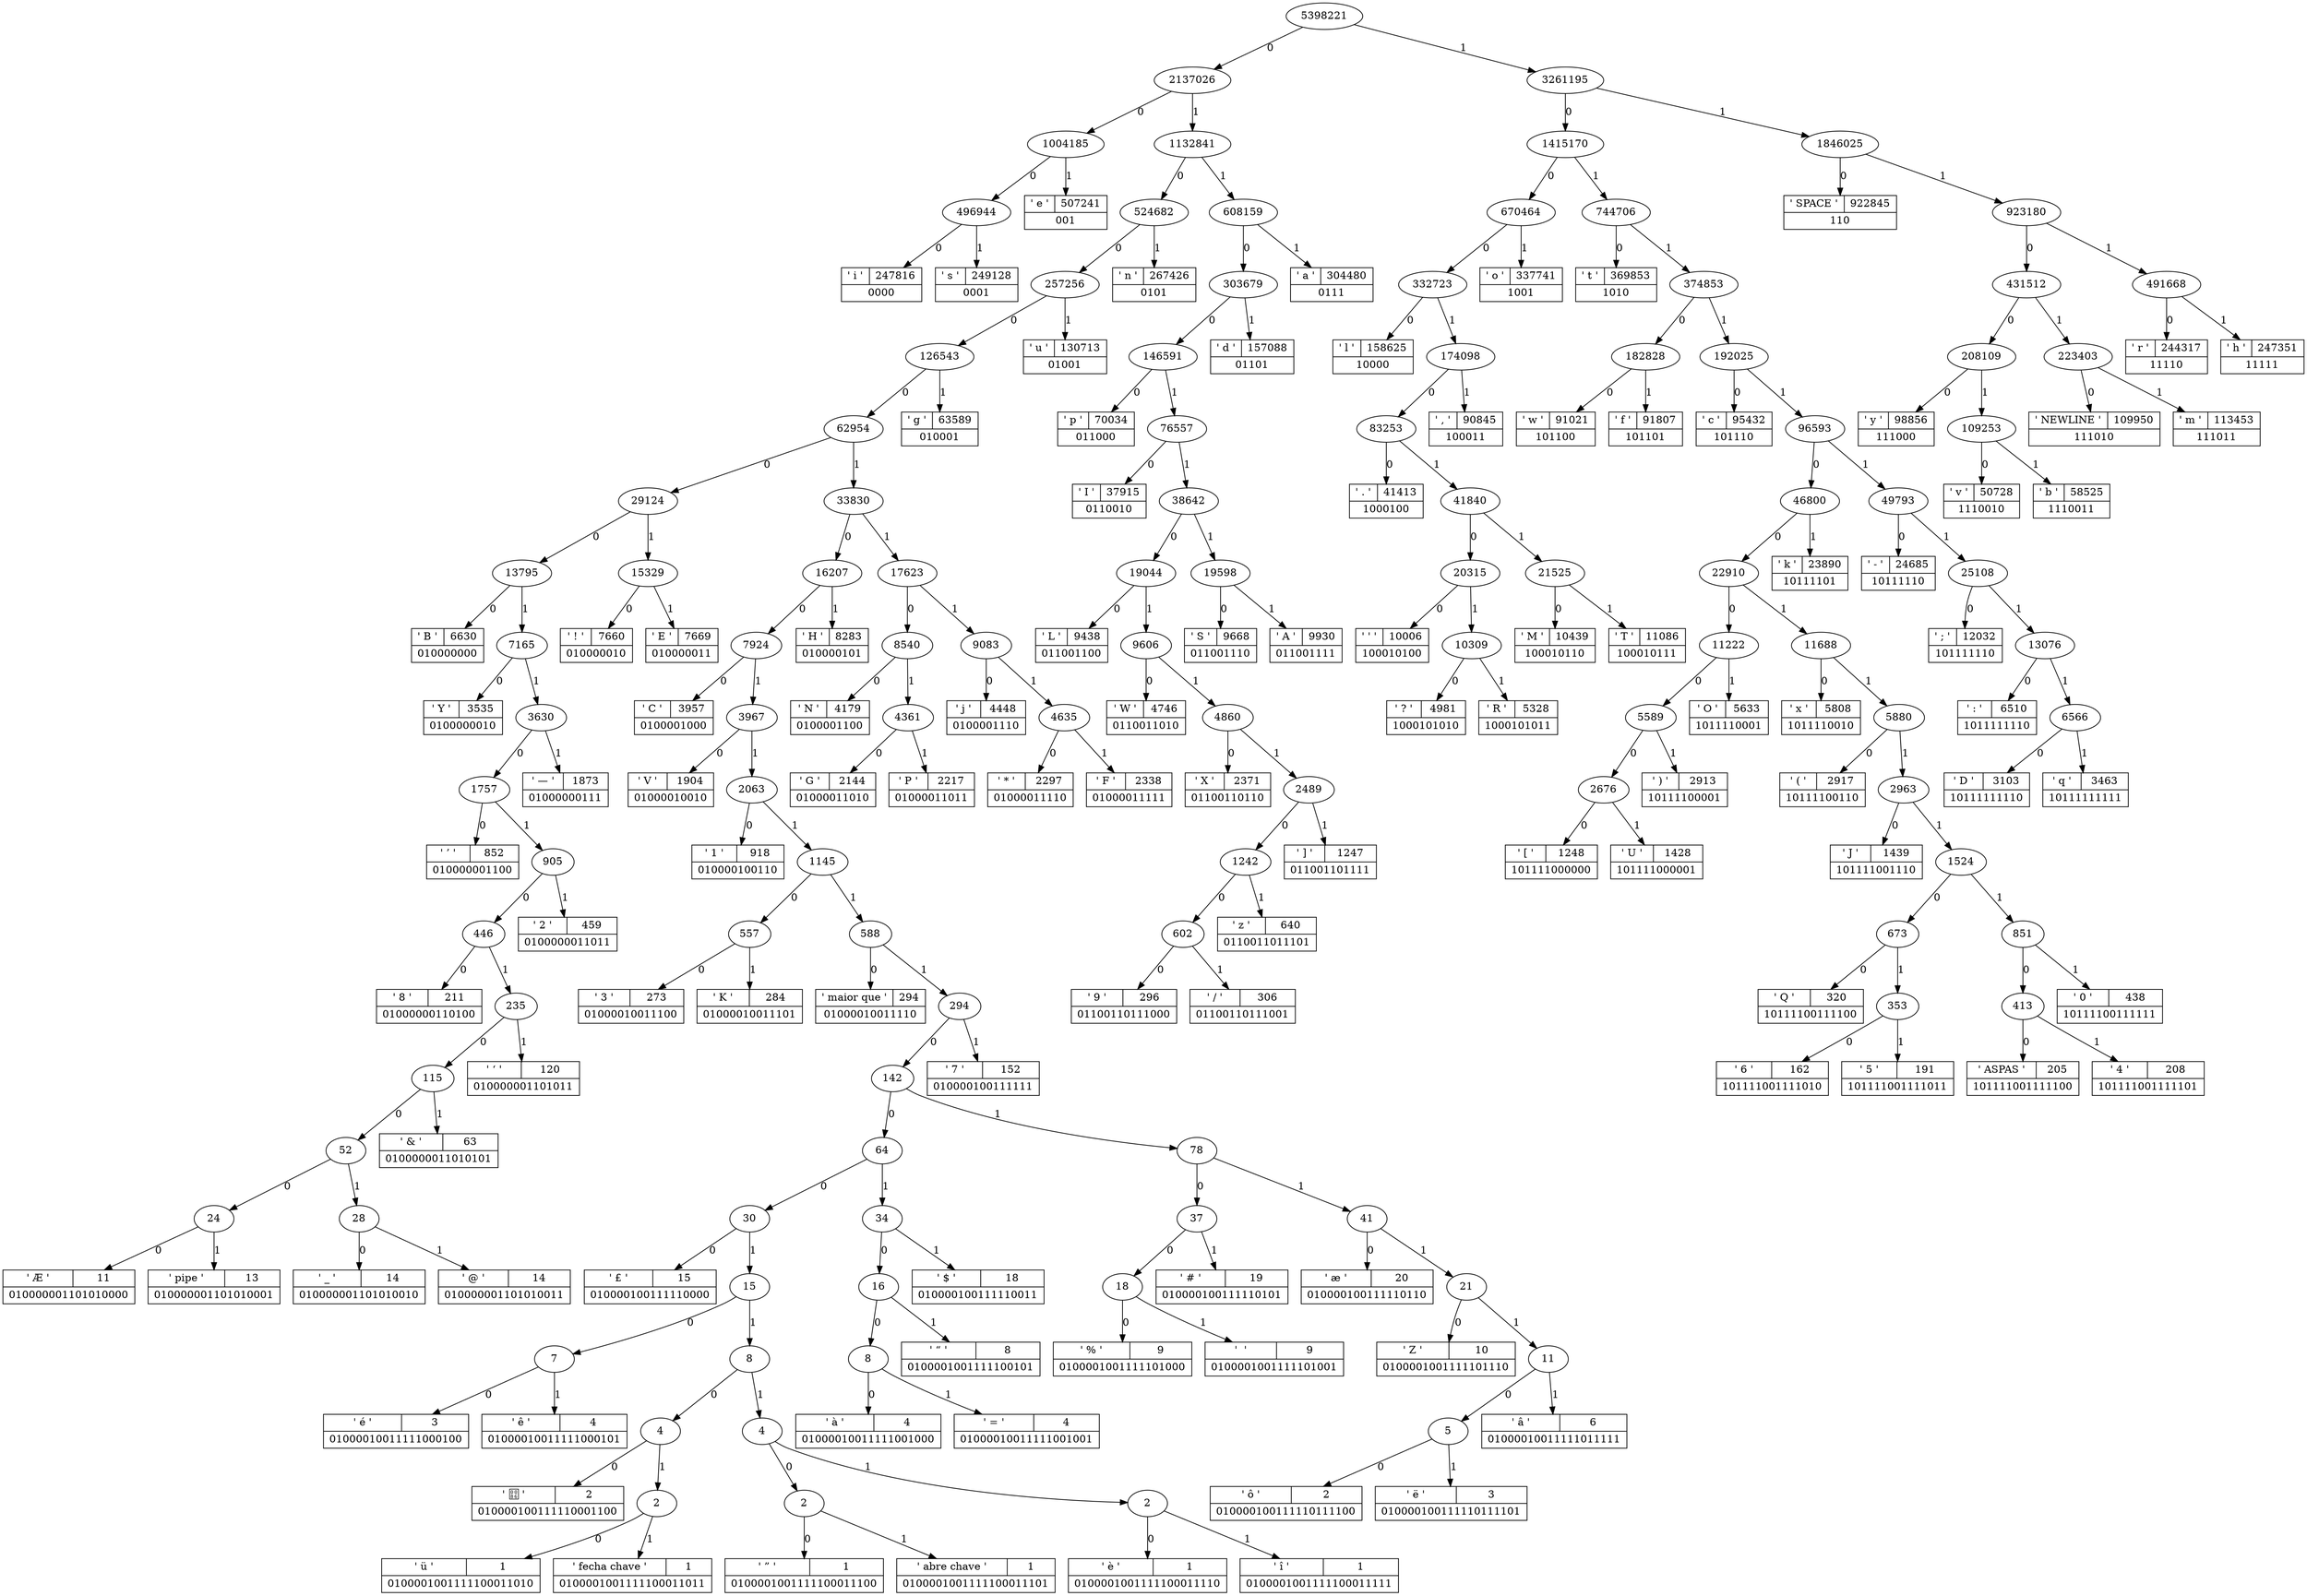 digraph G {
	node2127397490416 [label="5398221"];
    node2127397490416 -> node2127397490320 [label="0"];
    node2127397490416 -> node2127397490352 [label="1"];
	node2127397490320 [label="2137026"];
    node2127397490320 -> node2127397491856 [label="0"];
    node2127397490320 -> node2127397491600 [label="1"];
	node2127397490352 [label="3261195"];
    node2127397490352 -> node2127397492080 [label="0"];
    node2127397490352 -> node2127397492208 [label="1"];
	node2127397491856 [label="1004185"];
    node2127397491856 -> node2127397490384 [label="0"];
    node2127397491856 -> node2127397486656 [label="1"];
	node2127397491600 [label="1132841"];
    node2127397491600 -> node2127397492176 [label="0"];
    node2127397491600 -> node2127397490704 [label="1"];
	node2127397492080 [label="1415170"];
    node2127397492080 -> node2127397491568 [label="0"];
    node2127397492080 -> node2127397491440 [label="1"];
	node2127397492208 [label="1846025"];
    node2127397492208 -> node2127397486592 [label="0"];
    node2127397492208 -> node2127397490576 [label="1"];
	node2127397490384 [label="496944"];
    node2127397490384 -> node2127397482720 [label="0"];
    node2127397490384 -> node2127397483296 [label="1"];
	node2127397486656 [shape=record, label="{{' e '|507241}|001}"];
	node2127397492176 [label="524682"];
    node2127397492176 -> node2127397490640 [label="0"];
    node2127397492176 -> node2127397485472 [label="1"];
	node2127397490704 [label="608159"];
    node2127397490704 -> node2127397491504 [label="0"];
    node2127397490704 -> node2127397483360 [label="1"];
	node2127397491568 [label="670464"];
    node2127397491568 -> node2127397491536 [label="0"];
    node2127397491568 -> node2127397485824 [label="1"];
	node2127397491440 [label="744706"];
    node2127397491440 -> node2127397486784 [label="0"];
    node2127397491440 -> node2127397491824 [label="1"];
	node2127397486592 [shape=record, label="{{' SPACE '|922845}|110}"];
	node2127397490576 [label="923180"];
    node2127397490576 -> node2127397491088 [label="0"];
    node2127397490576 -> node2127397492048 [label="1"];
	node2127397482720 [shape=record, label="{{' i '|247816}|0000}"];
	node2127397483296 [shape=record, label="{{' s '|249128}|0001}"];
	node2127397490640 [label="257256"];
    node2127397490640 -> node2127397491760 [label="0"];
    node2127397490640 -> node2127397485216 [label="1"];
	node2127397485472 [shape=record, label="{{' n '|267426}|0101}"];
	node2127397491504 [label="303679"];
    node2127397491504 -> node2127397491312 [label="0"];
    node2127397491504 -> node2127397486912 [label="1"];
	node2127397483360 [shape=record, label="{{' a '|304480}|0111}"];
	node2127397491536 [label="332723"];
    node2127397491536 -> node2127397484352 [label="0"];
    node2127397491536 -> node2127397491792 [label="1"];
	node2127397485824 [shape=record, label="{{' o '|337741}|1001}"];
	node2127397486784 [shape=record, label="{{' t '|369853}|1010}"];
	node2127397491824 [label="374853"];
    node2127397491824 -> node2127397491472 [label="0"];
    node2127397491824 -> node2127397490608 [label="1"];
	node2127397491088 [label="431512"];
    node2127397491088 -> node2127397492016 [label="0"];
    node2127397491088 -> node2127397491376 [label="1"];
	node2127397492048 [label="491668"];
    node2127397492048 -> node2127397485568 [label="0"];
    node2127397492048 -> node2127397486336 [label="1"];
	node2127397491760 [label="126543"];
    node2127397491760 -> node2127397490480 [label="0"];
    node2127397491760 -> node2127397483776 [label="1"];
	node2127397485216 [shape=record, label="{{' u '|130713}|01001}"];
	node2127397491312 [label="146591"];
    node2127397491312 -> node2127397485920 [label="0"];
    node2127397491312 -> node2127397491888 [label="1"];
	node2127397486912 [shape=record, label="{{' d '|157088}|01101}"];
	node2127397484352 [shape=record, label="{{' l '|158625}|10000}"];
	node2127397491792 [label="174098"];
    node2127397491792 -> node2127397491952 [label="0"];
    node2127397491792 -> node2127397484384 [label="1"];
	node2127397491472 [label="182828"];
    node2127397491472 -> node2127397485120 [label="0"];
    node2127397491472 -> node2127397483808 [label="1"];
	node2127397490608 [label="192025"];
    node2127397490608 -> node2127397486464 [label="0"];
    node2127397490608 -> node2127397491984 [label="1"];
	node2127397492016 [label="208109"];
    node2127397492016 -> node2127397485600 [label="0"];
    node2127397492016 -> node2127397491344 [label="1"];
	node2127397491376 [label="223403"];
    node2127397491376 -> node2127397487040 [label="0"];
    node2127397491376 -> node2127397486496 [label="1"];
	node2127397485568 [shape=record, label="{{' r '|244317}|11110}"];
	node2127397486336 [shape=record, label="{{' h '|247351}|11111}"];
	node2127397490480 [label="62954"];
    node2127397490480 -> node2127397492112 [label="0"];
    node2127397490480 -> node2127397491280 [label="1"];
	node2127397483776 [shape=record, label="{{' g '|63589}|010001}"];
	node2127397485920 [shape=record, label="{{' p '|70034}|011000}"];
	node2127397491888 [label="76557"];
    node2127397491888 -> node2127397485312 [label="0"];
    node2127397491888 -> node2127397491728 [label="1"];
	node2127397491952 [label="83253"];
    node2127397491952 -> node2127397483744 [label="0"];
    node2127397491952 -> node2127397490288 [label="1"];
	node2127397484384 [shape=record, label="{{' , '|90845}|100011}"];
	node2127397485120 [shape=record, label="{{' w '|91021}|101100}"];
	node2127397483808 [shape=record, label="{{' f '|91807}|101101}"];
	node2127397486464 [shape=record, label="{{' c '|95432}|101110}"];
	node2127397491984 [label="96593"];
    node2127397491984 -> node2127397491920 [label="0"];
    node2127397491984 -> node2127397491696 [label="1"];
	node2127397485600 [shape=record, label="{{' y '|98856}|111000}"];
	node2127397491344 [label="109253"];
    node2127397491344 -> node2127397486208 [label="0"];
    node2127397491344 -> node2127397486272 [label="1"];
	node2127397487040 [shape=record, label="{{' NEWLINE '|109950}|111010}"];
	node2127397486496 [shape=record, label="{{' m '|113453}|111011}"];
	node2127397492112 [label="29124"];
    node2127397492112 -> node2127397489984 [label="0"];
    node2127397492112 -> node2127397490080 [label="1"];
	node2127397491280 [label="33830"];
    node2127397491280 -> node2127397488608 [label="0"];
    node2127397491280 -> node2127397488640 [label="1"];
	node2127397485312 [shape=record, label="{{' I '|37915}|0110010}"];
	node2127397491728 [label="38642"];
    node2127397491728 -> node2127397490960 [label="0"];
    node2127397491728 -> node2127397492144 [label="1"];
	node2127397483744 [shape=record, label="{{' . '|41413}|1000100}"];
	node2127397490288 [label="41840"];
    node2127397490288 -> node2127397491664 [label="0"];
    node2127397490288 -> node2127397490928 [label="1"];
	node2127397491920 [label="46800"];
    node2127397491920 -> node2127397491632 [label="0"];
    node2127397491920 -> node2127397485184 [label="1"];
	node2127397491696 [label="49793"];
    node2127397491696 -> node2127397485440 [label="0"];
    node2127397491696 -> node2127397491120 [label="1"];
	node2127397486208 [shape=record, label="{{' v '|50728}|1110010}"];
	node2127397486272 [shape=record, label="{{' b '|58525}|1110011}"];
	node2127397489984 [label="13795"];
    node2127397489984 -> node2127397486560 [label="0"];
    node2127397489984 -> node2127397489920 [label="1"];
	node2127397490080 [label="15329"];
    node2127397490080 -> node2127397484224 [label="0"];
    node2127397490080 -> node2127397483200 [label="1"];
	node2127397488608 [label="16207"];
    node2127397488608 -> node2127397489184 [label="0"];
    node2127397488608 -> node2127397483904 [label="1"];
	node2127397488640 [label="17623"];
    node2127397488640 -> node2127397488480 [label="0"];
    node2127397488640 -> node2127397489536 [label="1"];
	node2127397490960 [label="19044"];
    node2127397490960 -> node2127397485952 [label="0"];
    node2127397490960 -> node2127397489568 [label="1"];
	node2127397492144 [label="19598"];
    node2127397492144 -> node2127397486944 [label="0"];
    node2127397492144 -> node2127397485888 [label="1"];
	node2127397491664 [label="20315"];
    node2127397491664 -> node2127397483520 [label="0"];
    node2127397491664 -> node2127397490048 [label="1"];
	node2127397490928 [label="21525"];
    node2127397490928 -> node2127397485376 [label="0"];
    node2127397490928 -> node2127397486304 [label="1"];
	node2127397491632 [label="22910"];
    node2127397491632 -> node2127397489632 [label="0"];
    node2127397491632 -> node2127397489952 [label="1"];
	node2127397485184 [shape=record, label="{{' k '|23890}|10111101}"];
	node2127397485440 [shape=record, label="{{' - '|24685}|10111110}"];
	node2127397491120 [label="25108"];
    node2127397491120 -> node2127397483712 [label="0"];
    node2127397491120 -> node2127397488512 [label="1"];
	node2127397486560 [shape=record, label="{{' B '|6630}|010000000}"];
	node2127397489920 [label="7165"];
    node2127397489920 -> node2127397485280 [label="0"];
    node2127397489920 -> node2127397488448 [label="1"];
	node2127397484224 [shape=record, label="{{' ! '|7660}|010000010}"];
	node2127397483200 [shape=record, label="{{' E '|7669}|010000011}"];
	node2127397489184 [label="7924"];
    node2127397489184 -> node2127397483648 [label="0"];
    node2127397489184 -> node2127397488928 [label="1"];
	node2127397483904 [shape=record, label="{{' H '|8283}|010000101}"];
	node2127397488480 [label="8540"];
    node2127397488480 -> node2127397483040 [label="0"];
    node2127397488480 -> node2127397489440 [label="1"];
	node2127397489536 [label="9083"];
    node2127397489536 -> node2127397485696 [label="0"];
    node2127397489536 -> node2127397489024 [label="1"];
	node2127397485952 [shape=record, label="{{' L '|9438}|011001100}"];
	node2127397489568 [label="9606"];
    node2127397489568 -> node2127397482624 [label="0"];
    node2127397489568 -> node2127397488768 [label="1"];
	node2127397486944 [shape=record, label="{{' S '|9668}|011001110}"];
	node2127397485888 [shape=record, label="{{' A '|9930}|011001111}"];
	node2127397483520 [shape=record, label="{{' ' '|10006}|100010100}"];
	node2127397490048 [label="10309"];
    node2127397490048 -> node2127397482880 [label="0"];
    node2127397490048 -> node2127397485856 [label="1"];
	node2127397485376 [shape=record, label="{{' M '|10439}|100010110}"];
	node2127397486304 [shape=record, label="{{' T '|11086}|100010111}"];
	node2127397489632 [label="11222"];
    node2127397489632 -> node2127397489248 [label="0"];
    node2127397489632 -> node2127397485408 [label="1"];
	node2127397489952 [label="11688"];
    node2127397489952 -> node2127397483488 [label="0"];
    node2127397489952 -> node2127397488960 [label="1"];
	node2127397483712 [shape=record, label="{{' ; '|12032}|101111110}"];
	node2127397488512 [label="13076"];
    node2127397488512 -> node2127397486752 [label="0"];
    node2127397488512 -> node2127397489824 [label="1"];
	node2127397485280 [shape=record, label="{{' Y '|3535}|0100000010}"];
	node2127397488448 [label="3630"];
    node2127397488448 -> node2127397488576 [label="0"];
    node2127397488448 -> node2127397485664 [label="1"];
	node2127397483648 [shape=record, label="{{' C '|3957}|0100001000}"];
	node2127397488928 [label="3967"];
    node2127397488928 -> node2127397482592 [label="0"];
    node2127397488928 -> node2127397490016 [label="1"];
	node2127397483040 [shape=record, label="{{' N '|4179}|0100001100}"];
	node2127397489440 [label="4361"];
    node2127397489440 -> node2127397486816 [label="0"];
    node2127397489440 -> node2127397485504 [label="1"];
	node2127397485696 [shape=record, label="{{' j '|4448}|0100001110}"];
	node2127397489024 [label="4635"];
    node2127397489024 -> node2127397484320 [label="0"];
    node2127397489024 -> node2127397483072 [label="1"];
	node2127397482624 [shape=record, label="{{' W '|4746}|0110011010}"];
	node2127397488768 [label="4860"];
    node2127397488768 -> node2127397482944 [label="0"];
    node2127397488768 -> node2127397489088 [label="1"];
	node2127397482880 [shape=record, label="{{' ? '|4981}|1000101010}"];
	node2127397485856 [shape=record, label="{{' R '|5328}|1000101011}"];
	node2127397489248 [label="5589"];
    node2127397489248 -> node2127397488544 [label="0"];
    node2127397489248 -> node2127397486880 [label="1"];
	node2127397485408 [shape=record, label="{{' O '|5633}|1011110001}"];
	node2127397483488 [shape=record, label="{{' x '|5808}|1011110010}"];
	node2127397488960 [label="5880"];
    node2127397488960 -> node2127397485536 [label="0"];
    node2127397488960 -> node2127397489664 [label="1"];
	node2127397486752 [shape=record, label="{{' : '|6510}|1011111110}"];
	node2127397489824 [label="6566"];
    node2127397489824 -> node2127397485632 [label="0"];
    node2127397489824 -> node2127397483008 [label="1"];
	node2127397488576 [label="1757"];
    node2127397488576 -> node2127397485248 [label="0"];
    node2127397488576 -> node2127397488352 [label="1"];
	node2127397485664 [shape=record, label="{{' — '|1873}|01000000111}"];
	node2127397482592 [shape=record, label="{{' V '|1904}|01000010010}"];
	node2127397490016 [label="2063"];
    node2127397490016 -> node2127397483872 [label="0"];
    node2127397490016 -> node2127397489504 [label="1"];
	node2127397486816 [shape=record, label="{{' G '|2144}|01000011010}"];
	node2127397485504 [shape=record, label="{{' P '|2217}|01000011011}"];
	node2127397484320 [shape=record, label="{{' * '|2297}|01000011110}"];
	node2127397483072 [shape=record, label="{{' F '|2338}|01000011111}"];
	node2127397482944 [shape=record, label="{{' X '|2371}|01100110110}"];
	node2127397489088 [label="2489"];
    node2127397489088 -> node2127397488416 [label="0"];
    node2127397489088 -> node2127397485344 [label="1"];
	node2127397488544 [label="2676"];
    node2127397488544 -> node2127397486624 [label="0"];
    node2127397488544 -> node2127397485152 [label="1"];
	node2127397486880 [shape=record, label="{{' ) '|2913}|10111100001}"];
	node2127397485536 [shape=record, label="{{' ( '|2917}|10111100110}"];
	node2127397489664 [label="2963"];
    node2127397489664 -> node2127397484192 [label="0"];
    node2127397489664 -> node2127397489408 [label="1"];
	node2127397485632 [shape=record, label="{{' D '|3103}|10111111110}"];
	node2127397483008 [shape=record, label="{{' q '|3463}|10111111111}"];
	node2127397485248 [shape=record, label="{{' ’ '|852}|010000001100}"];
	node2127397488352 [label="905"];
    node2127397488352 -> node2127397489216 [label="0"];
    node2127397488352 -> node2127397486432 [label="1"];
	node2127397483872 [shape=record, label="{{' 1 '|918}|010000100110}"];
	node2127397489504 [label="1145"];
    node2127397489504 -> node2127397488384 [label="0"];
    node2127397489504 -> node2127397489792 [label="1"];
	node2127397488416 [label="1242"];
    node2127397488416 -> node2127397488896 [label="0"];
    node2127397488416 -> node2127397482752 [label="1"];
	node2127397485344 [shape=record, label="{{' ] '|1247}|011001101111}"];
	node2127397486624 [shape=record, label="{{' [ '|1248}|101111000000}"];
	node2127397485152 [shape=record, label="{{' U '|1428}|101111000001}"];
	node2127397484192 [shape=record, label="{{' J '|1439}|101111001110}"];
	node2127397489408 [label="1524"];
    node2127397489408 -> node2127397488288 [label="0"];
    node2127397489408 -> node2127397489280 [label="1"];
	node2127397489216 [label="446"];
    node2127397489216 -> node2127397483616 [label="0"];
    node2127397489216 -> node2127397488992 [label="1"];
	node2127397486432 [shape=record, label="{{' 2 '|459}|0100000011011}"];
	node2127397488384 [label="557"];
    node2127397488384 -> node2127397486976 [label="0"];
    node2127397488384 -> node2127397483552 [label="1"];
	node2127397489792 [label="588"];
    node2127397489792 -> node2127397484032 [label="0"];
    node2127397489792 -> node2127397488256 [label="1"];
	node2127397488896 [label="602"];
    node2127397488896 -> node2127397486848 [label="0"];
    node2127397488896 -> node2127397483264 [label="1"];
	node2127397482752 [shape=record, label="{{' z '|640}|0110011011101}"];
	node2127397488288 [label="673"];
    node2127397488288 -> node2127397483456 [label="0"];
    node2127397488288 -> node2127397488736 [label="1"];
	node2127397489280 [label="851"];
    node2127397489280 -> node2127397489056 [label="0"];
    node2127397489280 -> node2127397486720 [label="1"];
	node2127397483616 [shape=record, label="{{' 8 '|211}|01000000110100}"];
	node2127397488992 [label="235"];
    node2127397488992 -> node2127397489376 [label="0"];
    node2127397488992 -> node2127397484096 [label="1"];
	node2127397486976 [shape=record, label="{{' 3 '|273}|01000010011100}"];
	node2127397483552 [shape=record, label="{{' K '|284}|01000010011101}"];
	node2127397484032 [shape=record, label="{{' maior que '|294}|01000010011110}"];
	node2127397488256 [label="294"];
    node2127397488256 -> node2127397488704 [label="0"];
    node2127397488256 -> node2127397485792 [label="1"];
	node2127397486848 [shape=record, label="{{' 9 '|296}|01100110111000}"];
	node2127397483264 [shape=record, label="{{' / '|306}|01100110111001}"];
	node2127397483456 [shape=record, label="{{' Q '|320}|10111100111100}"];
	node2127397488736 [label="353"];
    node2127397488736 -> node2127397486048 [label="0"];
    node2127397488736 -> node2127397484160 [label="1"];
	node2127397489056 [label="413"];
    node2127397489056 -> node2127397483104 [label="0"];
    node2127397489056 -> node2127397486688 [label="1"];
	node2127397486720 [shape=record, label="{{' 0 '|438}|10111100111111}"];
	node2127397489376 [label="115"];
    node2127397489376 -> node2127397490112 [label="0"];
    node2127397489376 -> node2127397483680 [label="1"];
	node2127397484096 [shape=record, label="{{' ‘ '|120}|010000001101011}"];
	node2127397488704 [label="142"];
    node2127397488704 -> node2127397489760 [label="0"];
    node2127397488704 -> node2127397490144 [label="1"];
	node2127397485792 [shape=record, label="{{' 7 '|152}|010000100111111}"];
	node2127397486048 [shape=record, label="{{' 6 '|162}|101111001111010}"];
	node2127397484160 [shape=record, label="{{' 5 '|191}|101111001111011}"];
	node2127397483104 [shape=record, label="{{' ASPAS '|205}|101111001111100}"];
	node2127397486688 [shape=record, label="{{' 4 '|208}|101111001111101}"];
	node2127397490112 [label="52"];
    node2127397490112 -> node2127397488672 [label="0"];
    node2127397490112 -> node2127397488864 [label="1"];
	node2127397483680 [shape=record, label="{{' & '|63}|0100000011010101}"];
	node2127397489760 [label="64"];
    node2127397489760 -> node2127397489888 [label="0"];
    node2127397489760 -> node2127397489120 [label="1"];
	node2127397490144 [label="78"];
    node2127397490144 -> node2127397488320 [label="0"];
    node2127397490144 -> node2127397489152 [label="1"];
	node2127397488672 [label="24"];
    node2127397488672 -> node2127397486368 [label="0"];
    node2127397488672 -> node2127397483392 [label="1"];
	node2127397488864 [label="28"];
    node2127397488864 -> node2127397482912 [label="0"];
    node2127397488864 -> node2127397484128 [label="1"];
	node2127397489888 [label="30"];
    node2127397489888 -> node2127397482816 [label="0"];
    node2127397489888 -> node2127397488832 [label="1"];
	node2127397489120 [label="34"];
    node2127397489120 -> node2127397488800 [label="0"];
    node2127397489120 -> node2127397483424 [label="1"];
	node2127397488320 [label="37"];
    node2127397488320 -> node2127397489312 [label="0"];
    node2127397488320 -> node2127397485984 [label="1"];
	node2127397489152 [label="41"];
    node2127397489152 -> node2127397484416 [label="0"];
    node2127397489152 -> node2127397489856 [label="1"];
	node2127397486368 [shape=record, label="{{' Æ '|11}|010000001101010000}"];
	node2127397483392 [shape=record, label="{{' pipe '|13}|010000001101010001}"];
	node2127397482912 [shape=record, label="{{' _ '|14}|010000001101010010}"];
	node2127397484128 [shape=record, label="{{' @ '|14}|010000001101010011}"];
	node2127397482816 [shape=record, label="{{' £ '|15}|010000100111110000}"];
	node2127397488832 [label="15"];
    node2127397488832 -> node2127397488224 [label="0"];
    node2127397488832 -> node2127397489600 [label="1"];
	node2127397488800 [label="16"];
    node2127397488800 -> node2127397489344 [label="0"];
    node2127397488800 -> node2127397482560 [label="1"];
	node2127397483424 [shape=record, label="{{' $ '|18}|010000100111110011}"];
	node2127397489312 [label="18"];
    node2127397489312 -> node2127397483936 [label="0"];
    node2127397489312 -> node2127397485760 [label="1"];
	node2127397485984 [shape=record, label="{{' # '|19}|010000100111110101}"];
	node2127397484416 [shape=record, label="{{' æ '|20}|010000100111110110}"];
	node2127397489856 [label="21"];
    node2127397489856 -> node2127397482976 [label="0"];
    node2127397489856 -> node2127397489728 [label="1"];
	node2127397488224 [label="7"];
    node2127397488224 -> node2127397487008 [label="0"];
    node2127397488224 -> node2127397486016 [label="1"];
	node2127397489600 [label="8"];
    node2127397489600 -> node2127397486240 [label="0"];
    node2127397489600 -> node2127397489696 [label="1"];
	node2127397489344 [label="8"];
    node2127397489344 -> node2127397482784 [label="0"];
    node2127397489344 -> node2127397482656 [label="1"];
	node2127397482560 [shape=record, label="{{' “ '|8}|0100001001111100101}"];
	node2127397483936 [shape=record, label="{{' % '|9}|0100001001111101000}"];
	node2127397485760 [shape=record, label="{{' ﻿ '|9}|0100001001111101001}"];
	node2127397482976 [shape=record, label="{{' Z '|10}|0100001001111101110}"];
	node2127397489728 [label="11"];
    node2127397489728 -> node2127397489472 [label="0"];
    node2127397489728 -> node2127397485728 [label="1"];
	node2127397487008 [shape=record, label="{{' é '|3}|01000010011111000100}"];
	node2127397486016 [shape=record, label="{{' ê '|4}|01000010011111000101}"];
	node2127397486240 [label="4"];
    node2127397486240 -> node2127397483584 [label="0"];
    node2127397486240 -> node2127397486112 [label="1"];
	node2127397489696 [label="4"];
    node2127397489696 -> node2127397486144 [label="0"];
    node2127397489696 -> node2127397486176 [label="1"];
	node2127397482784 [shape=record, label="{{' à '|4}|01000010011111001000}"];
	node2127397482656 [shape=record, label="{{' = '|4}|01000010011111001001}"];
	node2127397489472 [label="5"];
    node2127397489472 -> node2127397486400 [label="0"];
    node2127397489472 -> node2127397484288 [label="1"];
	node2127397485728 [shape=record, label="{{' â '|6}|01000010011111011111}"];
	node2127397483584 [shape=record, label="{{'  '|2}|010000100111110001100}"];
	node2127397486112 [label="2"];
    node2127397486112 -> node2127397484448 [label="0"];
    node2127397486112 -> node2127397484256 [label="1"];
	node2127397486144 [label="2"];
    node2127397486144 -> node2127397486080 [label="0"];
    node2127397486144 -> node2127397483168 [label="1"];
	node2127397486176 [label="2"];
    node2127397486176 -> node2127397483840 [label="0"];
    node2127397486176 -> node2127397486528 [label="1"];
	node2127397486400 [shape=record, label="{{' ô '|2}|010000100111110111100}"];
	node2127397484288 [shape=record, label="{{' ë '|3}|010000100111110111101}"];
	node2127397484448 [shape=record, label="{{' ü '|1}|0100001001111100011010}"];
	node2127397484256 [shape=record, label="{{' fecha chave '|1}|0100001001111100011011}"];
	node2127397486080 [shape=record, label="{{' ” '|1}|0100001001111100011100}"];
	node2127397483168 [shape=record, label="{{' abre chave '|1}|0100001001111100011101}"];
	node2127397483840 [shape=record, label="{{' è '|1}|0100001001111100011110}"];
	node2127397486528 [shape=record, label="{{' î '|1}|0100001001111100011111}"];
}
